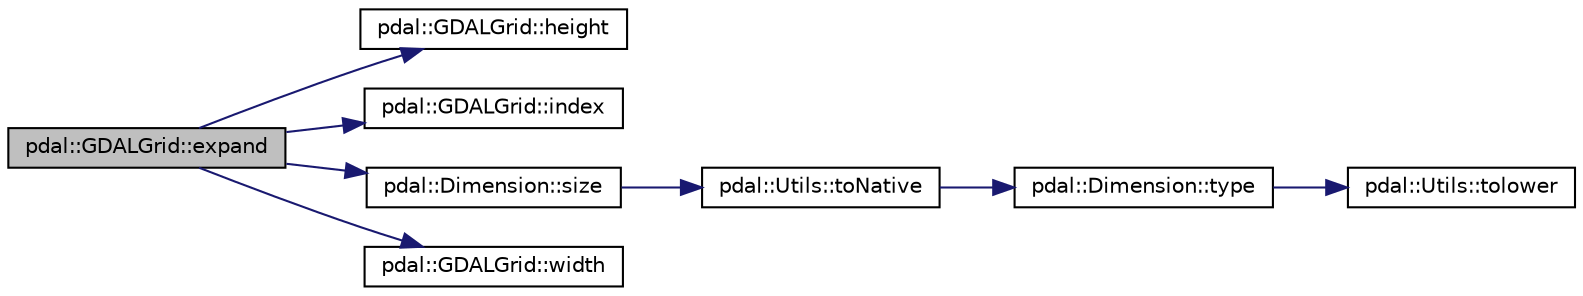 digraph "pdal::GDALGrid::expand"
{
  edge [fontname="Helvetica",fontsize="10",labelfontname="Helvetica",labelfontsize="10"];
  node [fontname="Helvetica",fontsize="10",shape=record];
  rankdir="LR";
  Node1 [label="pdal::GDALGrid::expand",height=0.2,width=0.4,color="black", fillcolor="grey75", style="filled", fontcolor="black"];
  Node1 -> Node2 [color="midnightblue",fontsize="10",style="solid",fontname="Helvetica"];
  Node2 [label="pdal::GDALGrid::height",height=0.2,width=0.4,color="black", fillcolor="white", style="filled",URL="$classpdal_1_1GDALGrid.html#a0b26924f2de92cf1379112fab6f88401"];
  Node1 -> Node3 [color="midnightblue",fontsize="10",style="solid",fontname="Helvetica"];
  Node3 [label="pdal::GDALGrid::index",height=0.2,width=0.4,color="black", fillcolor="white", style="filled",URL="$classpdal_1_1GDALGrid.html#aad61638561cd3049bba2717ab1ba23b1"];
  Node1 -> Node4 [color="midnightblue",fontsize="10",style="solid",fontname="Helvetica"];
  Node4 [label="pdal::Dimension::size",height=0.2,width=0.4,color="black", fillcolor="white", style="filled",URL="$namespacepdal_1_1Dimension.html#acf81dae9d5946f3a941f9df154b2329b"];
  Node4 -> Node5 [color="midnightblue",fontsize="10",style="solid",fontname="Helvetica"];
  Node5 [label="pdal::Utils::toNative",height=0.2,width=0.4,color="black", fillcolor="white", style="filled",URL="$namespacepdal_1_1Utils.html#a59253304d0f929e3a3ea00f09636002f"];
  Node5 -> Node6 [color="midnightblue",fontsize="10",style="solid",fontname="Helvetica"];
  Node6 [label="pdal::Dimension::type",height=0.2,width=0.4,color="black", fillcolor="white", style="filled",URL="$namespacepdal_1_1Dimension.html#a880d689fed54aa3ded6f88c9e058c5d2"];
  Node6 -> Node7 [color="midnightblue",fontsize="10",style="solid",fontname="Helvetica"];
  Node7 [label="pdal::Utils::tolower",height=0.2,width=0.4,color="black", fillcolor="white", style="filled",URL="$namespacepdal_1_1Utils.html#a5268937cf695835e55392f752dc02cb2"];
  Node1 -> Node8 [color="midnightblue",fontsize="10",style="solid",fontname="Helvetica"];
  Node8 [label="pdal::GDALGrid::width",height=0.2,width=0.4,color="black", fillcolor="white", style="filled",URL="$classpdal_1_1GDALGrid.html#aa87e44877a62e79b92d651ff4dc28848"];
}

